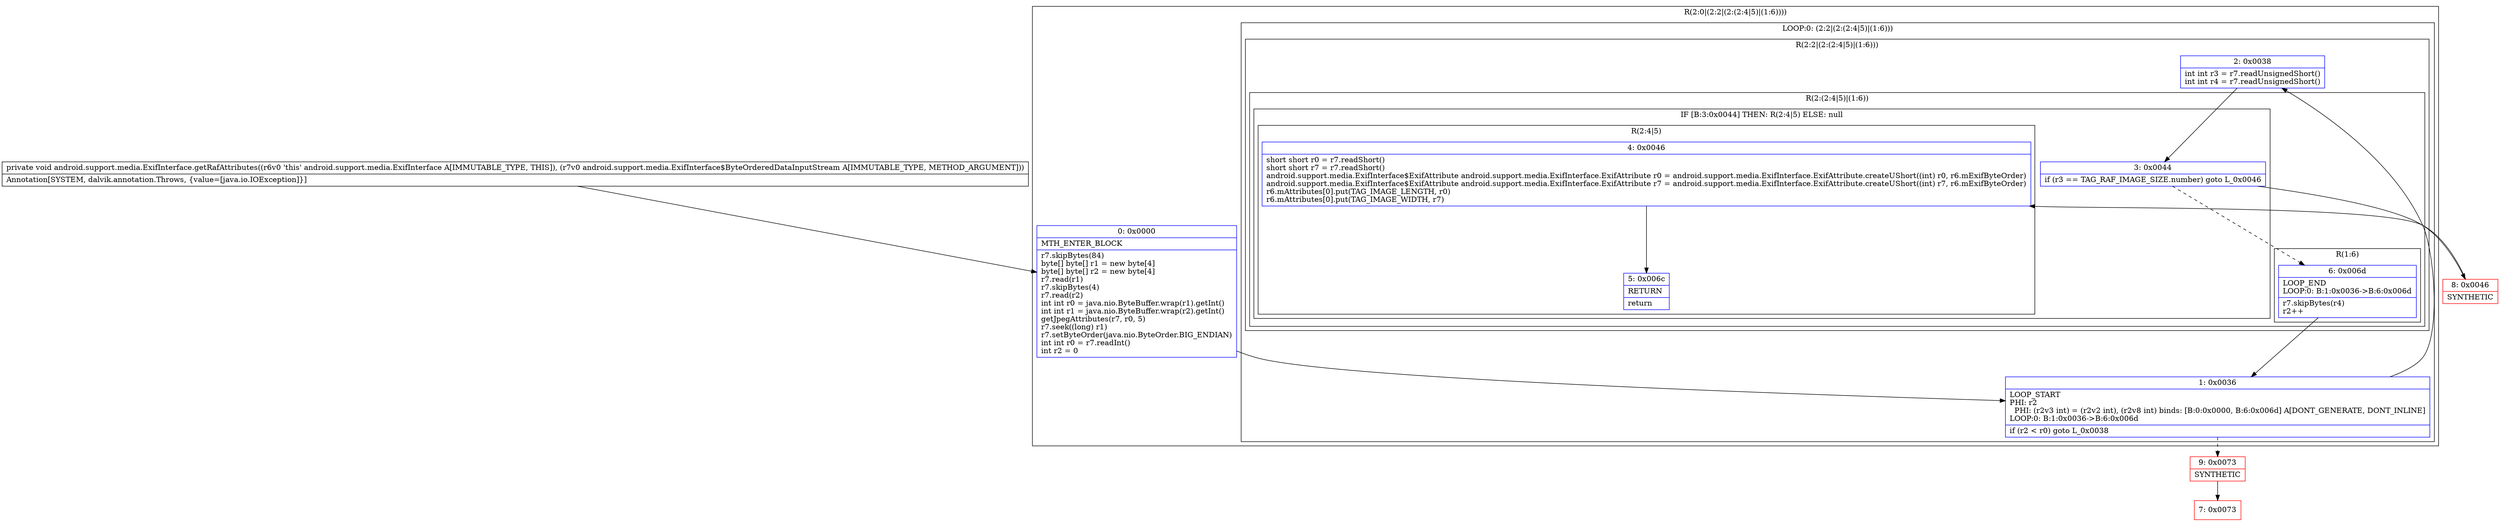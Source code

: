 digraph "CFG forandroid.support.media.ExifInterface.getRafAttributes(Landroid\/support\/media\/ExifInterface$ByteOrderedDataInputStream;)V" {
subgraph cluster_Region_1674442172 {
label = "R(2:0|(2:2|(2:(2:4|5)|(1:6))))";
node [shape=record,color=blue];
Node_0 [shape=record,label="{0\:\ 0x0000|MTH_ENTER_BLOCK\l|r7.skipBytes(84)\lbyte[] byte[] r1 = new byte[4]\lbyte[] byte[] r2 = new byte[4]\lr7.read(r1)\lr7.skipBytes(4)\lr7.read(r2)\lint int r0 = java.nio.ByteBuffer.wrap(r1).getInt()\lint int r1 = java.nio.ByteBuffer.wrap(r2).getInt()\lgetJpegAttributes(r7, r0, 5)\lr7.seek((long) r1)\lr7.setByteOrder(java.nio.ByteOrder.BIG_ENDIAN)\lint int r0 = r7.readInt()\lint r2 = 0\l}"];
subgraph cluster_LoopRegion_792056462 {
label = "LOOP:0: (2:2|(2:(2:4|5)|(1:6)))";
node [shape=record,color=blue];
Node_1 [shape=record,label="{1\:\ 0x0036|LOOP_START\lPHI: r2 \l  PHI: (r2v3 int) = (r2v2 int), (r2v8 int) binds: [B:0:0x0000, B:6:0x006d] A[DONT_GENERATE, DONT_INLINE]\lLOOP:0: B:1:0x0036\-\>B:6:0x006d\l|if (r2 \< r0) goto L_0x0038\l}"];
subgraph cluster_Region_75719917 {
label = "R(2:2|(2:(2:4|5)|(1:6)))";
node [shape=record,color=blue];
Node_2 [shape=record,label="{2\:\ 0x0038|int int r3 = r7.readUnsignedShort()\lint int r4 = r7.readUnsignedShort()\l}"];
subgraph cluster_Region_2112999249 {
label = "R(2:(2:4|5)|(1:6))";
node [shape=record,color=blue];
subgraph cluster_IfRegion_149881300 {
label = "IF [B:3:0x0044] THEN: R(2:4|5) ELSE: null";
node [shape=record,color=blue];
Node_3 [shape=record,label="{3\:\ 0x0044|if (r3 == TAG_RAF_IMAGE_SIZE.number) goto L_0x0046\l}"];
subgraph cluster_Region_156177381 {
label = "R(2:4|5)";
node [shape=record,color=blue];
Node_4 [shape=record,label="{4\:\ 0x0046|short short r0 = r7.readShort()\lshort short r7 = r7.readShort()\landroid.support.media.ExifInterface$ExifAttribute android.support.media.ExifInterface.ExifAttribute r0 = android.support.media.ExifInterface.ExifAttribute.createUShort((int) r0, r6.mExifByteOrder)\landroid.support.media.ExifInterface$ExifAttribute android.support.media.ExifInterface.ExifAttribute r7 = android.support.media.ExifInterface.ExifAttribute.createUShort((int) r7, r6.mExifByteOrder)\lr6.mAttributes[0].put(TAG_IMAGE_LENGTH, r0)\lr6.mAttributes[0].put(TAG_IMAGE_WIDTH, r7)\l}"];
Node_5 [shape=record,label="{5\:\ 0x006c|RETURN\l|return\l}"];
}
}
subgraph cluster_Region_942314010 {
label = "R(1:6)";
node [shape=record,color=blue];
Node_6 [shape=record,label="{6\:\ 0x006d|LOOP_END\lLOOP:0: B:1:0x0036\-\>B:6:0x006d\l|r7.skipBytes(r4)\lr2++\l}"];
}
}
}
}
}
Node_7 [shape=record,color=red,label="{7\:\ 0x0073}"];
Node_8 [shape=record,color=red,label="{8\:\ 0x0046|SYNTHETIC\l}"];
Node_9 [shape=record,color=red,label="{9\:\ 0x0073|SYNTHETIC\l}"];
MethodNode[shape=record,label="{private void android.support.media.ExifInterface.getRafAttributes((r6v0 'this' android.support.media.ExifInterface A[IMMUTABLE_TYPE, THIS]), (r7v0 android.support.media.ExifInterface$ByteOrderedDataInputStream A[IMMUTABLE_TYPE, METHOD_ARGUMENT]))  | Annotation[SYSTEM, dalvik.annotation.Throws, \{value=[java.io.IOException]\}]\l}"];
MethodNode -> Node_0;
Node_0 -> Node_1;
Node_1 -> Node_2;
Node_1 -> Node_9[style=dashed];
Node_2 -> Node_3;
Node_3 -> Node_6[style=dashed];
Node_3 -> Node_8;
Node_4 -> Node_5;
Node_6 -> Node_1;
Node_8 -> Node_4;
Node_9 -> Node_7;
}

